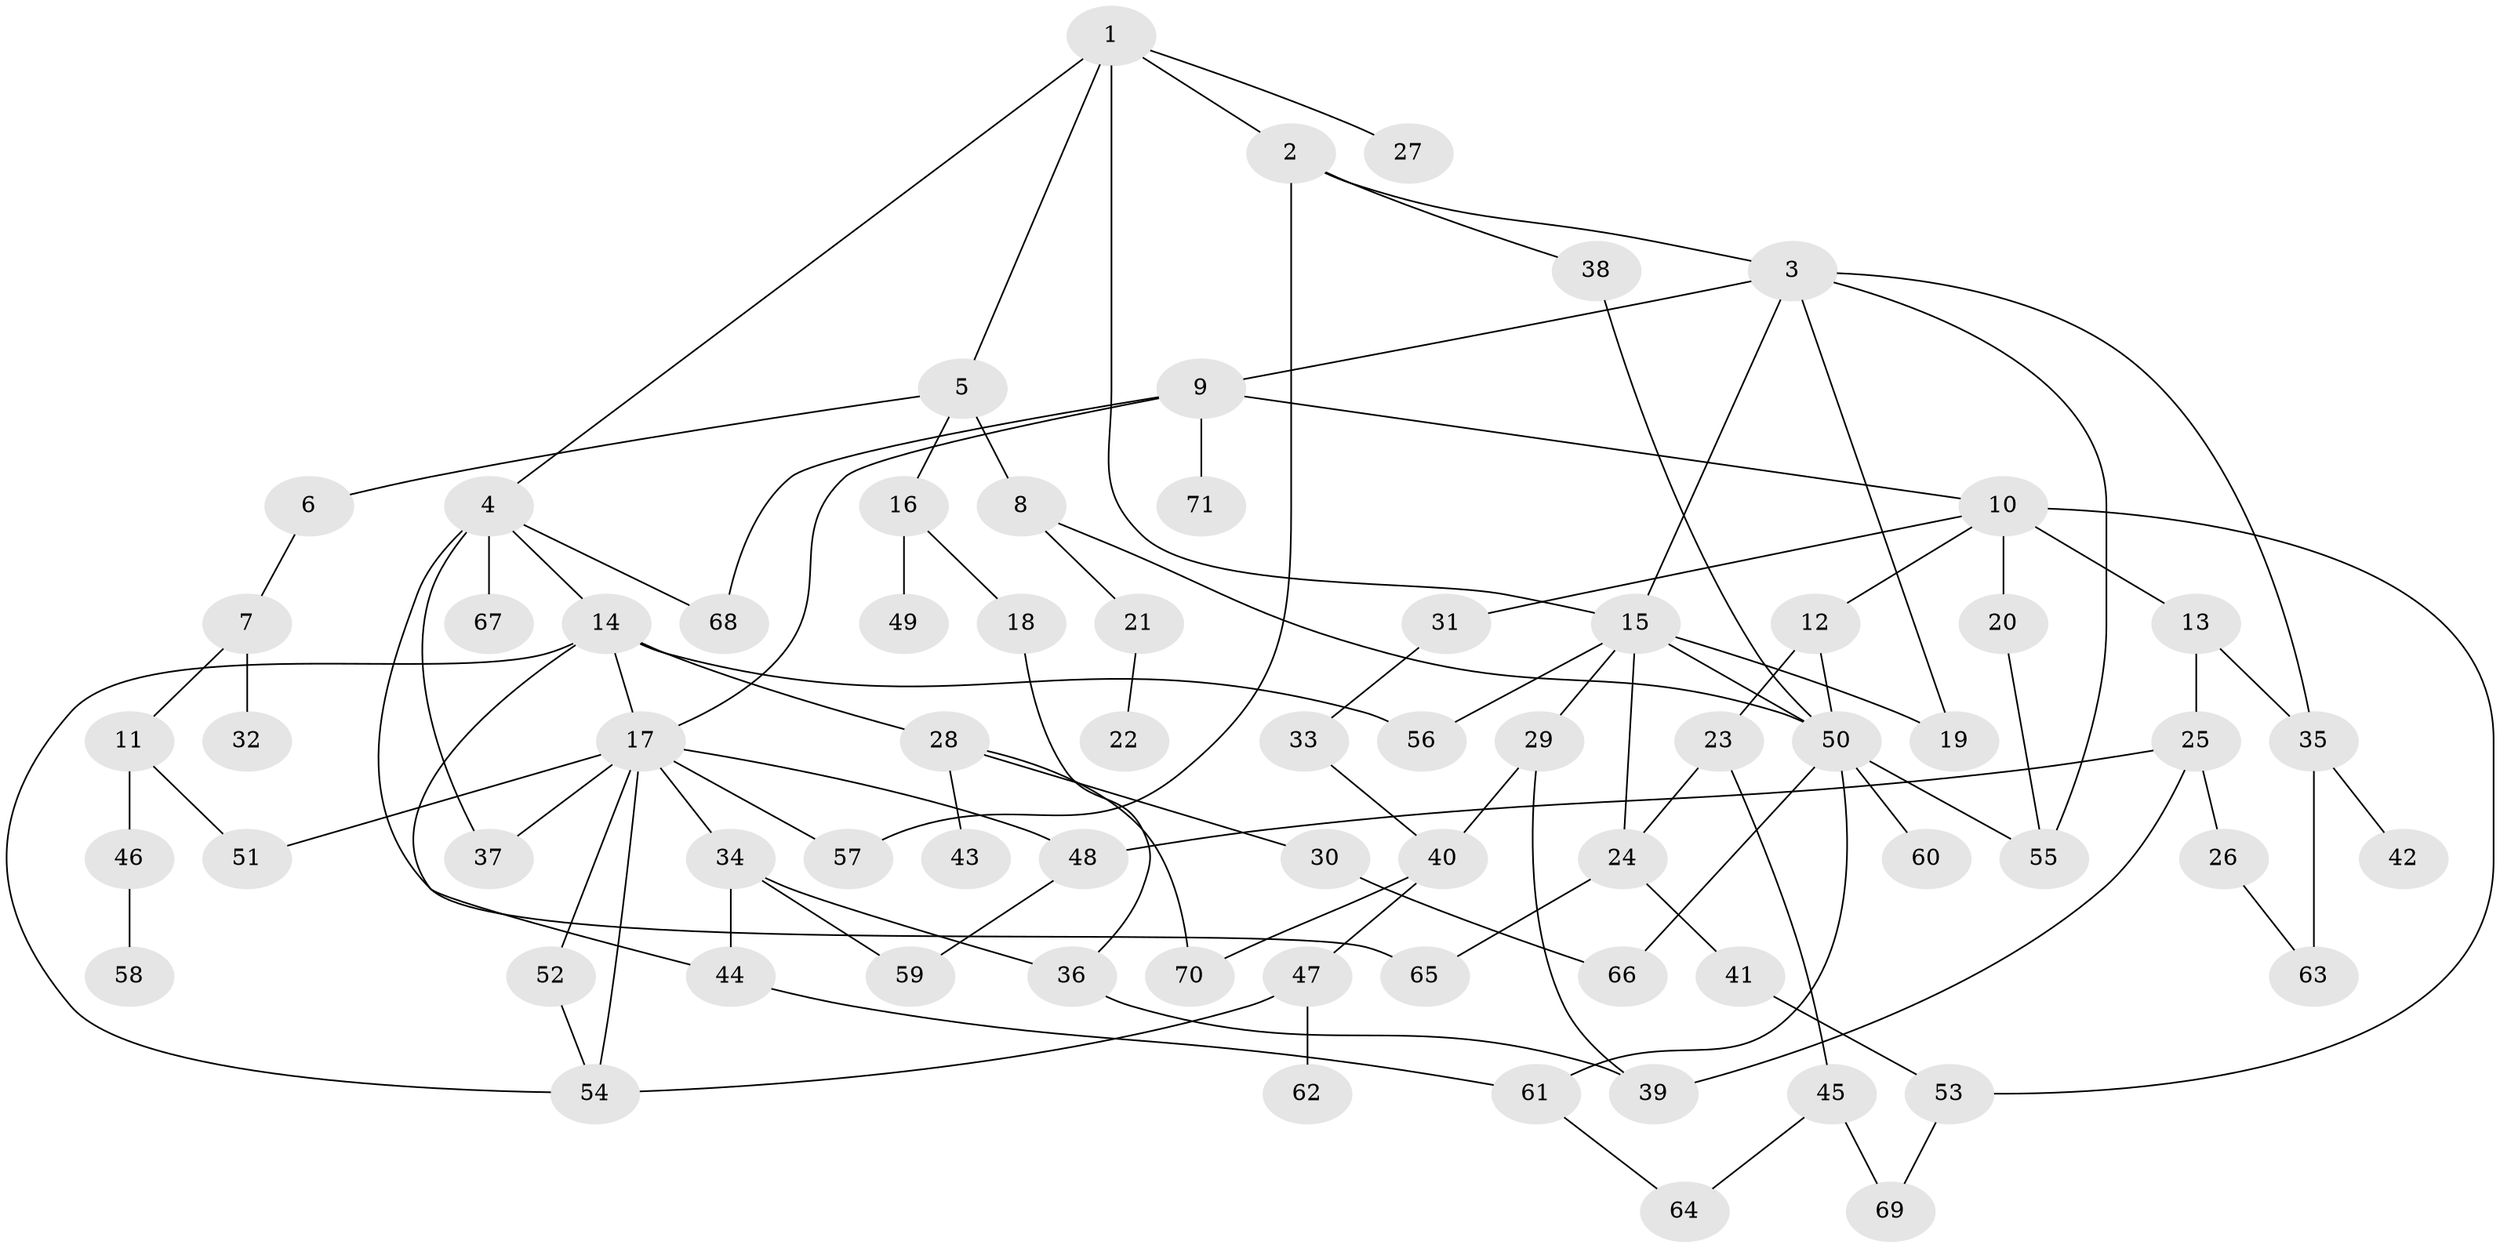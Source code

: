 // original degree distribution, {5: 0.028169014084507043, 7: 0.014084507042253521, 8: 0.007042253521126761, 4: 0.09154929577464789, 2: 0.29577464788732394, 3: 0.23943661971830985, 6: 0.04225352112676056, 1: 0.28169014084507044}
// Generated by graph-tools (version 1.1) at 2025/34/03/09/25 02:34:32]
// undirected, 71 vertices, 103 edges
graph export_dot {
graph [start="1"]
  node [color=gray90,style=filled];
  1;
  2;
  3;
  4;
  5;
  6;
  7;
  8;
  9;
  10;
  11;
  12;
  13;
  14;
  15;
  16;
  17;
  18;
  19;
  20;
  21;
  22;
  23;
  24;
  25;
  26;
  27;
  28;
  29;
  30;
  31;
  32;
  33;
  34;
  35;
  36;
  37;
  38;
  39;
  40;
  41;
  42;
  43;
  44;
  45;
  46;
  47;
  48;
  49;
  50;
  51;
  52;
  53;
  54;
  55;
  56;
  57;
  58;
  59;
  60;
  61;
  62;
  63;
  64;
  65;
  66;
  67;
  68;
  69;
  70;
  71;
  1 -- 2 [weight=1.0];
  1 -- 4 [weight=1.0];
  1 -- 5 [weight=1.0];
  1 -- 15 [weight=1.0];
  1 -- 27 [weight=1.0];
  2 -- 3 [weight=1.0];
  2 -- 38 [weight=1.0];
  2 -- 57 [weight=1.0];
  3 -- 9 [weight=1.0];
  3 -- 15 [weight=1.0];
  3 -- 19 [weight=1.0];
  3 -- 35 [weight=1.0];
  3 -- 55 [weight=1.0];
  4 -- 14 [weight=1.0];
  4 -- 37 [weight=1.0];
  4 -- 65 [weight=2.0];
  4 -- 67 [weight=1.0];
  4 -- 68 [weight=1.0];
  5 -- 6 [weight=1.0];
  5 -- 8 [weight=1.0];
  5 -- 16 [weight=1.0];
  6 -- 7 [weight=1.0];
  7 -- 11 [weight=1.0];
  7 -- 32 [weight=1.0];
  8 -- 21 [weight=1.0];
  8 -- 50 [weight=1.0];
  9 -- 10 [weight=1.0];
  9 -- 17 [weight=1.0];
  9 -- 68 [weight=1.0];
  9 -- 71 [weight=1.0];
  10 -- 12 [weight=1.0];
  10 -- 13 [weight=1.0];
  10 -- 20 [weight=1.0];
  10 -- 31 [weight=1.0];
  10 -- 53 [weight=1.0];
  11 -- 46 [weight=1.0];
  11 -- 51 [weight=1.0];
  12 -- 23 [weight=3.0];
  12 -- 50 [weight=1.0];
  13 -- 25 [weight=1.0];
  13 -- 35 [weight=1.0];
  14 -- 17 [weight=1.0];
  14 -- 28 [weight=1.0];
  14 -- 44 [weight=1.0];
  14 -- 54 [weight=1.0];
  14 -- 56 [weight=1.0];
  15 -- 19 [weight=2.0];
  15 -- 24 [weight=1.0];
  15 -- 29 [weight=1.0];
  15 -- 50 [weight=2.0];
  15 -- 56 [weight=1.0];
  16 -- 18 [weight=1.0];
  16 -- 49 [weight=1.0];
  17 -- 34 [weight=1.0];
  17 -- 37 [weight=1.0];
  17 -- 48 [weight=1.0];
  17 -- 51 [weight=1.0];
  17 -- 52 [weight=1.0];
  17 -- 54 [weight=1.0];
  17 -- 57 [weight=1.0];
  18 -- 36 [weight=1.0];
  20 -- 55 [weight=1.0];
  21 -- 22 [weight=1.0];
  23 -- 24 [weight=1.0];
  23 -- 45 [weight=1.0];
  24 -- 41 [weight=1.0];
  24 -- 65 [weight=1.0];
  25 -- 26 [weight=1.0];
  25 -- 39 [weight=1.0];
  25 -- 48 [weight=2.0];
  26 -- 63 [weight=1.0];
  28 -- 30 [weight=1.0];
  28 -- 43 [weight=1.0];
  28 -- 70 [weight=1.0];
  29 -- 39 [weight=1.0];
  29 -- 40 [weight=1.0];
  30 -- 66 [weight=1.0];
  31 -- 33 [weight=1.0];
  33 -- 40 [weight=1.0];
  34 -- 36 [weight=1.0];
  34 -- 44 [weight=1.0];
  34 -- 59 [weight=1.0];
  35 -- 42 [weight=1.0];
  35 -- 63 [weight=2.0];
  36 -- 39 [weight=1.0];
  38 -- 50 [weight=1.0];
  40 -- 47 [weight=1.0];
  40 -- 70 [weight=1.0];
  41 -- 53 [weight=1.0];
  44 -- 61 [weight=1.0];
  45 -- 64 [weight=1.0];
  45 -- 69 [weight=1.0];
  46 -- 58 [weight=1.0];
  47 -- 54 [weight=1.0];
  47 -- 62 [weight=1.0];
  48 -- 59 [weight=1.0];
  50 -- 55 [weight=1.0];
  50 -- 60 [weight=1.0];
  50 -- 61 [weight=1.0];
  50 -- 66 [weight=1.0];
  52 -- 54 [weight=1.0];
  53 -- 69 [weight=1.0];
  61 -- 64 [weight=1.0];
}
